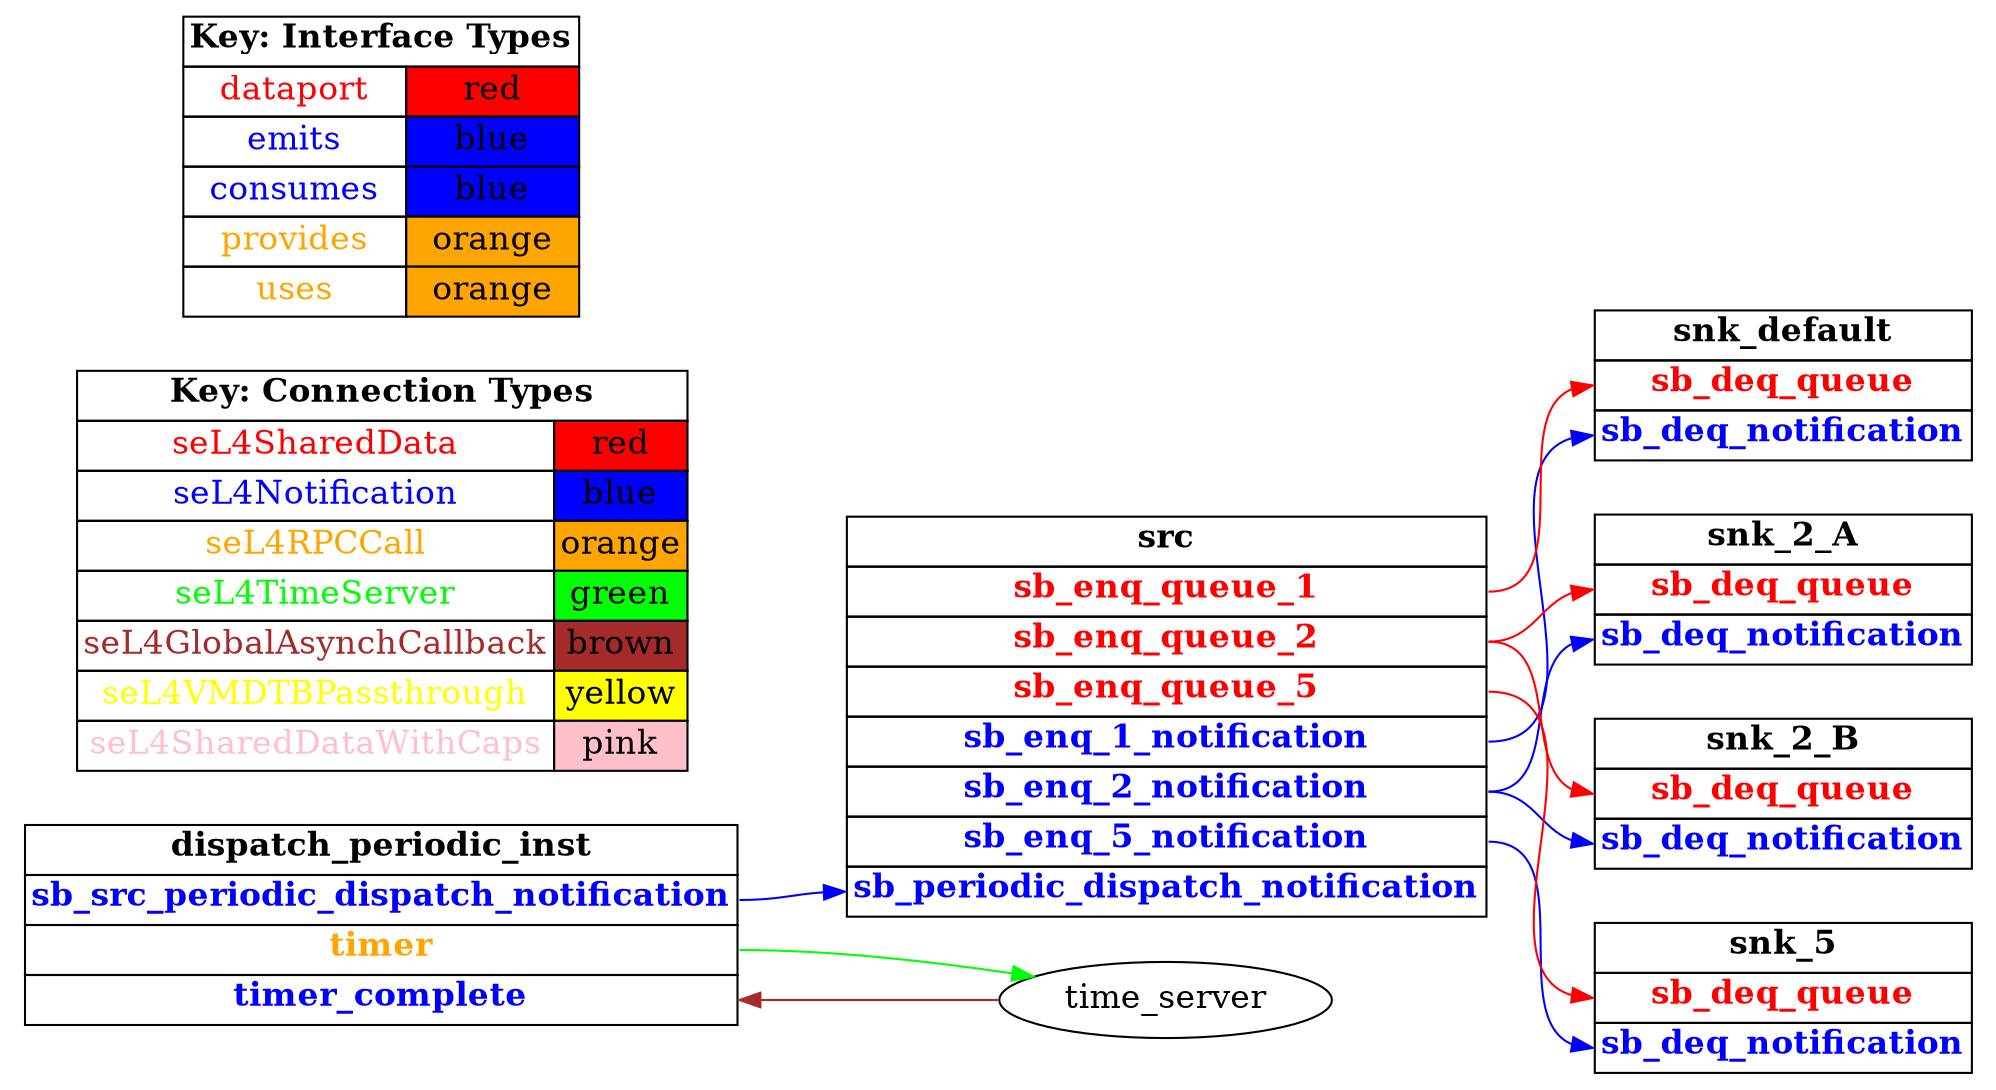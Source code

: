 digraph g {
graph [
  overlap = false,
  rankdir = "LR"
];
node [
  fontsize = "16",
  shape = "ellipse"
];
edge [
];

src [
  label=<
    <TABLE BORDER="0" CELLBORDER="1" CELLSPACING="0">
      <TR><TD><B>src</B></TD></TR>
      <TR><TD PORT="sb_enq_queue_1"><FONT COLOR="red"><B>sb_enq_queue_1</B></FONT></TD></TR>
      <TR><TD PORT="sb_enq_queue_2"><FONT COLOR="red"><B>sb_enq_queue_2</B></FONT></TD></TR>
      <TR><TD PORT="sb_enq_queue_5"><FONT COLOR="red"><B>sb_enq_queue_5</B></FONT></TD></TR>
      <TR><TD PORT="sb_enq_1_notification"><FONT COLOR="blue"><B>sb_enq_1_notification</B></FONT></TD></TR>
      <TR><TD PORT="sb_enq_2_notification"><FONT COLOR="blue"><B>sb_enq_2_notification</B></FONT></TD></TR>
      <TR><TD PORT="sb_enq_5_notification"><FONT COLOR="blue"><B>sb_enq_5_notification</B></FONT></TD></TR>
      <TR><TD PORT="sb_periodic_dispatch_notification"><FONT COLOR="blue"><B>sb_periodic_dispatch_notification</B></FONT></TD></TR>"
    </TABLE>
  >
  shape=plaintext
];

snk_default [
  label=<
    <TABLE BORDER="0" CELLBORDER="1" CELLSPACING="0">
      <TR><TD><B>snk_default</B></TD></TR>
      <TR><TD PORT="sb_deq_queue"><FONT COLOR="red"><B>sb_deq_queue</B></FONT></TD></TR>
      <TR><TD PORT="sb_deq_notification"><FONT COLOR="blue"><B>sb_deq_notification</B></FONT></TD></TR>"
    </TABLE>
  >
  shape=plaintext
];

snk_2_A [
  label=<
    <TABLE BORDER="0" CELLBORDER="1" CELLSPACING="0">
      <TR><TD><B>snk_2_A</B></TD></TR>
      <TR><TD PORT="sb_deq_queue"><FONT COLOR="red"><B>sb_deq_queue</B></FONT></TD></TR>
      <TR><TD PORT="sb_deq_notification"><FONT COLOR="blue"><B>sb_deq_notification</B></FONT></TD></TR>"
    </TABLE>
  >
  shape=plaintext
];

snk_2_B [
  label=<
    <TABLE BORDER="0" CELLBORDER="1" CELLSPACING="0">
      <TR><TD><B>snk_2_B</B></TD></TR>
      <TR><TD PORT="sb_deq_queue"><FONT COLOR="red"><B>sb_deq_queue</B></FONT></TD></TR>
      <TR><TD PORT="sb_deq_notification"><FONT COLOR="blue"><B>sb_deq_notification</B></FONT></TD></TR>"
    </TABLE>
  >
  shape=plaintext
];

snk_5 [
  label=<
    <TABLE BORDER="0" CELLBORDER="1" CELLSPACING="0">
      <TR><TD><B>snk_5</B></TD></TR>
      <TR><TD PORT="sb_deq_queue"><FONT COLOR="red"><B>sb_deq_queue</B></FONT></TD></TR>
      <TR><TD PORT="sb_deq_notification"><FONT COLOR="blue"><B>sb_deq_notification</B></FONT></TD></TR>"
    </TABLE>
  >
  shape=plaintext
];

dispatch_periodic_inst [
  label=<
    <TABLE BORDER="0" CELLBORDER="1" CELLSPACING="0">
      <TR><TD><B>dispatch_periodic_inst</B></TD></TR>
      <TR><TD PORT="sb_src_periodic_dispatch_notification"><FONT COLOR="blue"><B>sb_src_periodic_dispatch_notification</B></FONT></TD></TR>
      <TR><TD PORT="timer"><FONT COLOR="orange"><B>timer</B></FONT></TD></TR>
      <TR><TD PORT="timer_complete"><FONT COLOR="blue"><B>timer_complete</B></FONT></TD></TR>"
    </TABLE>
  >
  shape=plaintext
];

connectiontypekey [
  label=<
   <TABLE BORDER="0" CELLBORDER="1" CELLSPACING="0">
     <TR><TD COLSPAN="2"><B>Key: Connection Types</B></TD></TR>
     <TR><TD><FONT COLOR="red">seL4SharedData</FONT></TD><TD BGCOLOR="red">red</TD></TR>
     <TR><TD><FONT COLOR="blue">seL4Notification</FONT></TD><TD BGCOLOR="blue">blue</TD></TR>
     <TR><TD><FONT COLOR="orange">seL4RPCCall</FONT></TD><TD BGCOLOR="orange">orange</TD></TR>
     <TR><TD><FONT COLOR="green">seL4TimeServer</FONT></TD><TD BGCOLOR="green">green</TD></TR>
     <TR><TD><FONT COLOR="brown">seL4GlobalAsynchCallback</FONT></TD><TD BGCOLOR="brown">brown</TD></TR>
     <TR><TD><FONT COLOR="yellow">seL4VMDTBPassthrough</FONT></TD><TD BGCOLOR="yellow">yellow</TD></TR>
     <TR><TD><FONT COLOR="pink">seL4SharedDataWithCaps</FONT></TD><TD BGCOLOR="pink">pink</TD></TR>
   </TABLE>
  >
  shape=plaintext
];

interfacetypekey [
  label=<
   <TABLE BORDER="0" CELLBORDER="1" CELLSPACING="0">
     <TR><TD COLSPAN="2"><B>Key: Interface Types</B></TD></TR>
     <TR><TD><FONT COLOR="red">dataport</FONT></TD><TD BGCOLOR="red">red</TD></TR>
     <TR><TD><FONT COLOR="blue">emits</FONT></TD><TD BGCOLOR="blue">blue</TD></TR>
     <TR><TD><FONT COLOR="blue">consumes</FONT></TD><TD BGCOLOR="blue">blue</TD></TR>
     <TR><TD><FONT COLOR="orange">provides</FONT></TD><TD BGCOLOR="orange">orange</TD></TR>
     <TR><TD><FONT COLOR="orange">uses</FONT></TD><TD BGCOLOR="orange">orange</TD></TR>
   </TABLE>
  >
  shape=plaintext
];

"src":sb_enq_1_notification -> "snk_default":sb_deq_notification [
  color="blue"
  //label = "seL4Notification"
  id = conn1
];

"src":sb_enq_queue_1 -> "snk_default":sb_deq_queue [
  color="red"
  //label = "seL4SharedData"
  id = conn2
];

"src":sb_enq_2_notification -> "snk_2_A":sb_deq_notification [
  color="blue"
  //label = "seL4Notification"
  id = conn3
];

"src":sb_enq_queue_2 -> "snk_2_A":sb_deq_queue [
  color="red"
  //label = "seL4SharedData"
  id = conn4
];

"src":sb_enq_2_notification -> "snk_2_B":sb_deq_notification [
  color="blue"
  //label = "seL4Notification"
  id = conn5
];

"src":sb_enq_queue_2 -> "snk_2_B":sb_deq_queue [
  color="red"
  //label = "seL4SharedData"
  id = conn6
];

"src":sb_enq_5_notification -> "snk_5":sb_deq_notification [
  color="blue"
  //label = "seL4Notification"
  id = conn7
];

"src":sb_enq_queue_5 -> "snk_5":sb_deq_queue [
  color="red"
  //label = "seL4SharedData"
  id = conn8
];

"dispatch_periodic_inst":sb_src_periodic_dispatch_notification -> "src":sb_periodic_dispatch_notification [
  color="blue"
  //label = "seL4Notification"
  id = conn9
];

"dispatch_periodic_inst":timer -> "time_server":the_timer [
  color="green"
  //label = "seL4TimeServer"
  id = conn10
];

"time_server":timer_notification -> "dispatch_periodic_inst":timer_complete [
  color="brown"
  //label = "seL4GlobalAsynchCallback"
  id = conn11
];

}
